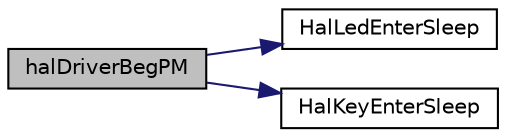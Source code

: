 digraph "halDriverBegPM"
{
  edge [fontname="Helvetica",fontsize="10",labelfontname="Helvetica",labelfontsize="10"];
  node [fontname="Helvetica",fontsize="10",shape=record];
  rankdir="LR";
  Node1 [label="halDriverBegPM",height=0.2,width=0.4,color="black", fillcolor="grey75", style="filled" fontcolor="black"];
  Node1 -> Node2 [color="midnightblue",fontsize="10",style="solid",fontname="Helvetica"];
  Node2 [label="HalLedEnterSleep",height=0.2,width=0.4,color="black", fillcolor="white", style="filled",URL="$hal__led_8h.html#a99e17d57bb426875323edc26b5d5705b"];
  Node1 -> Node3 [color="midnightblue",fontsize="10",style="solid",fontname="Helvetica"];
  Node3 [label="HalKeyEnterSleep",height=0.2,width=0.4,color="black", fillcolor="white", style="filled",URL="$hal__key_8h.html#aecee6759ec59bfb069e5035c2ae52994"];
}
